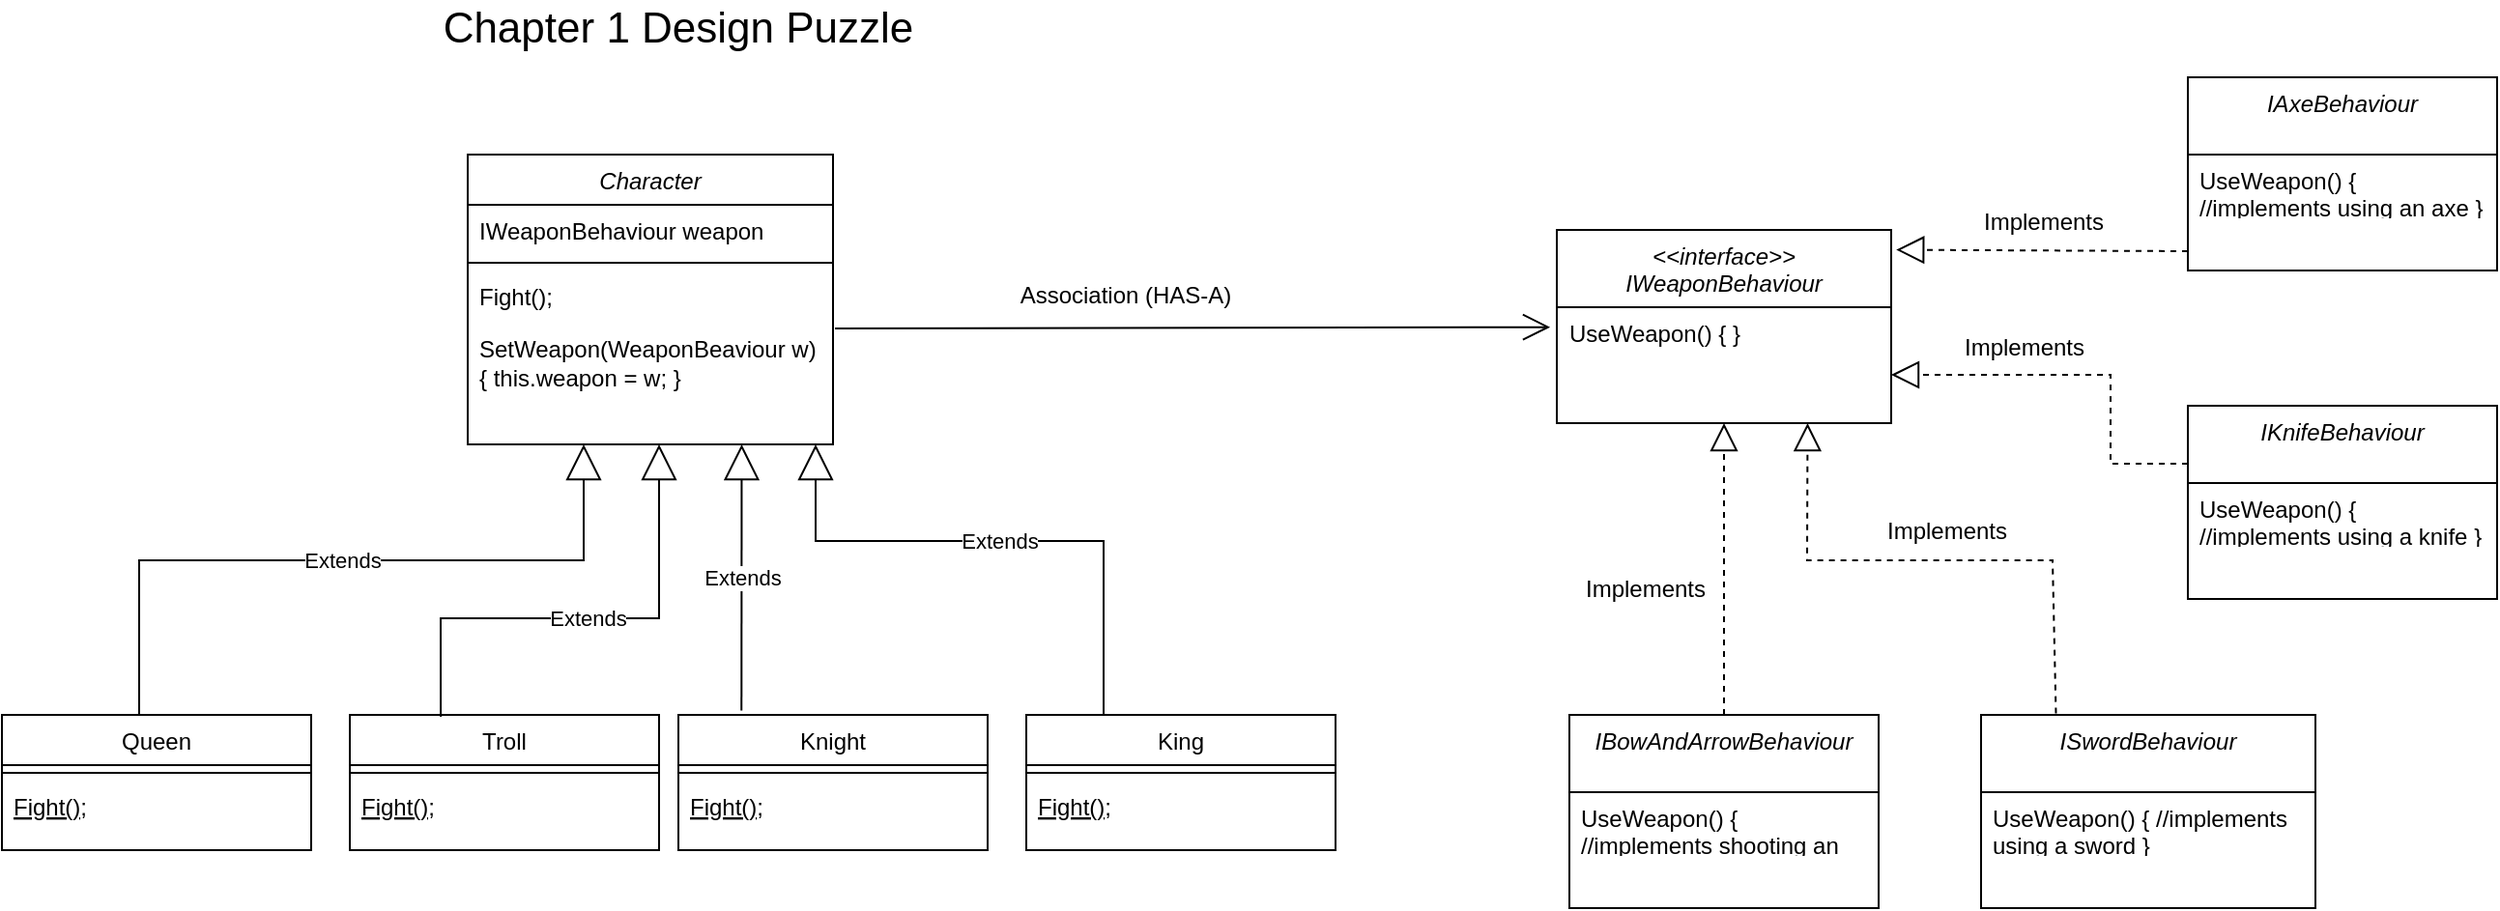 <mxfile version="21.8.2" type="github">
  <diagram id="C5RBs43oDa-KdzZeNtuy" name="Page-1">
    <mxGraphModel dx="995" dy="559" grid="1" gridSize="10" guides="1" tooltips="1" connect="1" arrows="1" fold="1" page="1" pageScale="1" pageWidth="827" pageHeight="1169" math="0" shadow="0">
      <root>
        <mxCell id="WIyWlLk6GJQsqaUBKTNV-0" />
        <mxCell id="WIyWlLk6GJQsqaUBKTNV-1" parent="WIyWlLk6GJQsqaUBKTNV-0" />
        <mxCell id="zkfFHV4jXpPFQw0GAbJ--0" value="Character" style="swimlane;fontStyle=2;align=center;verticalAlign=top;childLayout=stackLayout;horizontal=1;startSize=26;horizontalStack=0;resizeParent=1;resizeLast=0;collapsible=1;marginBottom=0;rounded=0;shadow=0;strokeWidth=1;" parent="WIyWlLk6GJQsqaUBKTNV-1" vertex="1">
          <mxGeometry x="310" y="110" width="189" height="150" as="geometry">
            <mxRectangle x="230" y="140" width="160" height="26" as="alternateBounds" />
          </mxGeometry>
        </mxCell>
        <mxCell id="zkfFHV4jXpPFQw0GAbJ--1" value="IWeaponBehaviour weapon" style="text;align=left;verticalAlign=top;spacingLeft=4;spacingRight=4;overflow=hidden;rotatable=0;points=[[0,0.5],[1,0.5]];portConstraint=eastwest;" parent="zkfFHV4jXpPFQw0GAbJ--0" vertex="1">
          <mxGeometry y="26" width="189" height="26" as="geometry" />
        </mxCell>
        <mxCell id="zkfFHV4jXpPFQw0GAbJ--4" value="" style="line;html=1;strokeWidth=1;align=left;verticalAlign=middle;spacingTop=-1;spacingLeft=3;spacingRight=3;rotatable=0;labelPosition=right;points=[];portConstraint=eastwest;" parent="zkfFHV4jXpPFQw0GAbJ--0" vertex="1">
          <mxGeometry y="52" width="189" height="8" as="geometry" />
        </mxCell>
        <mxCell id="zkfFHV4jXpPFQw0GAbJ--5" value="Fight();" style="text;align=left;verticalAlign=middle;spacingLeft=4;spacingRight=4;overflow=hidden;rotatable=0;points=[[0,0.5],[1,0.5]];portConstraint=eastwest;" parent="zkfFHV4jXpPFQw0GAbJ--0" vertex="1">
          <mxGeometry y="60" width="189" height="26" as="geometry" />
        </mxCell>
        <mxCell id="pXwG-B1TEFsc1sQAnf3e-55" value="SetWeapon(WeaponBeaviour w) { this.weapon = w; }" style="text;align=left;verticalAlign=middle;spacingLeft=4;spacingRight=4;overflow=hidden;rotatable=0;points=[[0,0.5],[1,0.5]];portConstraint=eastwest;whiteSpace=wrap;" vertex="1" parent="zkfFHV4jXpPFQw0GAbJ--0">
          <mxGeometry y="86" width="189" height="44" as="geometry" />
        </mxCell>
        <mxCell id="zkfFHV4jXpPFQw0GAbJ--6" value="Queen" style="swimlane;fontStyle=0;align=center;verticalAlign=top;childLayout=stackLayout;horizontal=1;startSize=26;horizontalStack=0;resizeParent=1;resizeLast=0;collapsible=1;marginBottom=0;rounded=0;shadow=0;strokeWidth=1;" parent="WIyWlLk6GJQsqaUBKTNV-1" vertex="1">
          <mxGeometry x="69" y="400" width="160" height="70" as="geometry">
            <mxRectangle x="130" y="380" width="160" height="26" as="alternateBounds" />
          </mxGeometry>
        </mxCell>
        <mxCell id="zkfFHV4jXpPFQw0GAbJ--9" value="" style="line;html=1;strokeWidth=1;align=left;verticalAlign=middle;spacingTop=-1;spacingLeft=3;spacingRight=3;rotatable=0;labelPosition=right;points=[];portConstraint=eastwest;" parent="zkfFHV4jXpPFQw0GAbJ--6" vertex="1">
          <mxGeometry y="26" width="160" height="8" as="geometry" />
        </mxCell>
        <mxCell id="zkfFHV4jXpPFQw0GAbJ--10" value="Fight();" style="text;align=left;verticalAlign=top;spacingLeft=4;spacingRight=4;overflow=hidden;rotatable=0;points=[[0,0.5],[1,0.5]];portConstraint=eastwest;fontStyle=4" parent="zkfFHV4jXpPFQw0GAbJ--6" vertex="1">
          <mxGeometry y="34" width="160" height="26" as="geometry" />
        </mxCell>
        <mxCell id="pXwG-B1TEFsc1sQAnf3e-7" value="King" style="swimlane;fontStyle=0;align=center;verticalAlign=top;childLayout=stackLayout;horizontal=1;startSize=26;horizontalStack=0;resizeParent=1;resizeLast=0;collapsible=1;marginBottom=0;rounded=0;shadow=0;strokeWidth=1;" vertex="1" parent="WIyWlLk6GJQsqaUBKTNV-1">
          <mxGeometry x="599" y="400" width="160" height="70" as="geometry">
            <mxRectangle x="130" y="380" width="160" height="26" as="alternateBounds" />
          </mxGeometry>
        </mxCell>
        <mxCell id="pXwG-B1TEFsc1sQAnf3e-30" value="Extends" style="endArrow=block;endSize=16;endFill=0;html=1;rounded=0;exitX=0.25;exitY=0;exitDx=0;exitDy=0;" edge="1" parent="pXwG-B1TEFsc1sQAnf3e-7" source="pXwG-B1TEFsc1sQAnf3e-7">
          <mxGeometry width="160" relative="1" as="geometry">
            <mxPoint x="41" y="10" as="sourcePoint" />
            <mxPoint x="-109" y="-140" as="targetPoint" />
            <Array as="points">
              <mxPoint x="40" y="-90" />
              <mxPoint x="-109" y="-90" />
            </Array>
          </mxGeometry>
        </mxCell>
        <mxCell id="pXwG-B1TEFsc1sQAnf3e-8" value="" style="line;html=1;strokeWidth=1;align=left;verticalAlign=middle;spacingTop=-1;spacingLeft=3;spacingRight=3;rotatable=0;labelPosition=right;points=[];portConstraint=eastwest;" vertex="1" parent="pXwG-B1TEFsc1sQAnf3e-7">
          <mxGeometry y="26" width="160" height="8" as="geometry" />
        </mxCell>
        <mxCell id="pXwG-B1TEFsc1sQAnf3e-9" value="Fight();" style="text;align=left;verticalAlign=top;spacingLeft=4;spacingRight=4;overflow=hidden;rotatable=0;points=[[0,0.5],[1,0.5]];portConstraint=eastwest;fontStyle=4" vertex="1" parent="pXwG-B1TEFsc1sQAnf3e-7">
          <mxGeometry y="34" width="160" height="26" as="geometry" />
        </mxCell>
        <mxCell id="pXwG-B1TEFsc1sQAnf3e-10" value="Troll" style="swimlane;fontStyle=0;align=center;verticalAlign=top;childLayout=stackLayout;horizontal=1;startSize=26;horizontalStack=0;resizeParent=1;resizeLast=0;collapsible=1;marginBottom=0;rounded=0;shadow=0;strokeWidth=1;" vertex="1" parent="WIyWlLk6GJQsqaUBKTNV-1">
          <mxGeometry x="249" y="400" width="160" height="70" as="geometry">
            <mxRectangle x="130" y="380" width="160" height="26" as="alternateBounds" />
          </mxGeometry>
        </mxCell>
        <mxCell id="pXwG-B1TEFsc1sQAnf3e-11" value="" style="line;html=1;strokeWidth=1;align=left;verticalAlign=middle;spacingTop=-1;spacingLeft=3;spacingRight=3;rotatable=0;labelPosition=right;points=[];portConstraint=eastwest;" vertex="1" parent="pXwG-B1TEFsc1sQAnf3e-10">
          <mxGeometry y="26" width="160" height="8" as="geometry" />
        </mxCell>
        <mxCell id="pXwG-B1TEFsc1sQAnf3e-12" value="Fight();" style="text;align=left;verticalAlign=top;spacingLeft=4;spacingRight=4;overflow=hidden;rotatable=0;points=[[0,0.5],[1,0.5]];portConstraint=eastwest;fontStyle=4" vertex="1" parent="pXwG-B1TEFsc1sQAnf3e-10">
          <mxGeometry y="34" width="160" height="26" as="geometry" />
        </mxCell>
        <mxCell id="pXwG-B1TEFsc1sQAnf3e-13" value="Knight" style="swimlane;fontStyle=0;align=center;verticalAlign=top;childLayout=stackLayout;horizontal=1;startSize=26;horizontalStack=0;resizeParent=1;resizeLast=0;collapsible=1;marginBottom=0;rounded=0;shadow=0;strokeWidth=1;" vertex="1" parent="WIyWlLk6GJQsqaUBKTNV-1">
          <mxGeometry x="419" y="400" width="160" height="70" as="geometry">
            <mxRectangle x="130" y="380" width="160" height="26" as="alternateBounds" />
          </mxGeometry>
        </mxCell>
        <mxCell id="pXwG-B1TEFsc1sQAnf3e-14" value="" style="line;html=1;strokeWidth=1;align=left;verticalAlign=middle;spacingTop=-1;spacingLeft=3;spacingRight=3;rotatable=0;labelPosition=right;points=[];portConstraint=eastwest;" vertex="1" parent="pXwG-B1TEFsc1sQAnf3e-13">
          <mxGeometry y="26" width="160" height="8" as="geometry" />
        </mxCell>
        <mxCell id="pXwG-B1TEFsc1sQAnf3e-15" value="Fight();" style="text;align=left;verticalAlign=top;spacingLeft=4;spacingRight=4;overflow=hidden;rotatable=0;points=[[0,0.5],[1,0.5]];portConstraint=eastwest;fontStyle=4" vertex="1" parent="pXwG-B1TEFsc1sQAnf3e-13">
          <mxGeometry y="34" width="160" height="26" as="geometry" />
        </mxCell>
        <mxCell id="pXwG-B1TEFsc1sQAnf3e-25" value="&lt;font style=&quot;font-size: 22px;&quot;&gt;Chapter 1 Design Puzzle&lt;/font&gt;" style="text;strokeColor=none;align=center;fillColor=none;html=1;verticalAlign=middle;whiteSpace=wrap;rounded=0;" vertex="1" parent="WIyWlLk6GJQsqaUBKTNV-1">
          <mxGeometry x="289" y="30" width="260" height="30" as="geometry" />
        </mxCell>
        <mxCell id="pXwG-B1TEFsc1sQAnf3e-27" value="Extends" style="endArrow=block;endSize=16;endFill=0;html=1;rounded=0;entryX=0.25;entryY=1;entryDx=0;entryDy=0;exitX=0.5;exitY=0;exitDx=0;exitDy=0;" edge="1" parent="WIyWlLk6GJQsqaUBKTNV-1">
          <mxGeometry width="160" relative="1" as="geometry">
            <mxPoint x="140" y="400" as="sourcePoint" />
            <mxPoint x="370" y="260" as="targetPoint" />
            <Array as="points">
              <mxPoint x="140" y="320" />
              <mxPoint x="370" y="320" />
            </Array>
          </mxGeometry>
        </mxCell>
        <mxCell id="pXwG-B1TEFsc1sQAnf3e-28" value="Extends" style="endArrow=block;endSize=16;endFill=0;html=1;rounded=0;entryX=0.25;entryY=1;entryDx=0;entryDy=0;exitX=0.294;exitY=0.014;exitDx=0;exitDy=0;exitPerimeter=0;" edge="1" parent="WIyWlLk6GJQsqaUBKTNV-1" source="pXwG-B1TEFsc1sQAnf3e-10">
          <mxGeometry width="160" relative="1" as="geometry">
            <mxPoint x="179" y="400" as="sourcePoint" />
            <mxPoint x="409" y="260" as="targetPoint" />
            <Array as="points">
              <mxPoint x="296" y="350" />
              <mxPoint x="409" y="350" />
            </Array>
          </mxGeometry>
        </mxCell>
        <mxCell id="pXwG-B1TEFsc1sQAnf3e-29" value="Extends" style="endArrow=block;endSize=16;endFill=0;html=1;rounded=0;entryX=0.75;entryY=1;entryDx=0;entryDy=0;exitX=0.204;exitY=-0.033;exitDx=0;exitDy=0;exitPerimeter=0;" edge="1" parent="WIyWlLk6GJQsqaUBKTNV-1" source="pXwG-B1TEFsc1sQAnf3e-13" target="zkfFHV4jXpPFQw0GAbJ--0">
          <mxGeometry width="160" relative="1" as="geometry">
            <mxPoint x="510" y="430" as="sourcePoint" />
            <mxPoint x="670" y="430" as="targetPoint" />
          </mxGeometry>
        </mxCell>
        <mxCell id="pXwG-B1TEFsc1sQAnf3e-33" value="IKnifeBehaviour" style="swimlane;fontStyle=2;align=center;verticalAlign=top;childLayout=stackLayout;horizontal=1;startSize=40;horizontalStack=0;resizeParent=1;resizeLast=0;collapsible=1;marginBottom=0;rounded=0;shadow=0;strokeWidth=1;" vertex="1" parent="WIyWlLk6GJQsqaUBKTNV-1">
          <mxGeometry x="1200" y="240" width="160" height="100" as="geometry">
            <mxRectangle x="230" y="140" width="160" height="26" as="alternateBounds" />
          </mxGeometry>
        </mxCell>
        <mxCell id="pXwG-B1TEFsc1sQAnf3e-47" value="" style="endArrow=block;dashed=1;endFill=0;endSize=12;html=1;rounded=0;entryX=1;entryY=0.75;entryDx=0;entryDy=0;" edge="1" parent="pXwG-B1TEFsc1sQAnf3e-33" target="pXwG-B1TEFsc1sQAnf3e-43">
          <mxGeometry width="160" relative="1" as="geometry">
            <mxPoint y="30" as="sourcePoint" />
            <mxPoint x="160" y="30" as="targetPoint" />
            <Array as="points">
              <mxPoint x="-40" y="30" />
              <mxPoint x="-40" y="-16" />
            </Array>
          </mxGeometry>
        </mxCell>
        <mxCell id="pXwG-B1TEFsc1sQAnf3e-36" value="UseWeapon() { //implements using a knife }" style="text;align=left;verticalAlign=top;spacingLeft=4;spacingRight=4;overflow=hidden;rotatable=0;points=[[0,0.5],[1,0.5]];portConstraint=eastwest;whiteSpace=wrap;" vertex="1" parent="pXwG-B1TEFsc1sQAnf3e-33">
          <mxGeometry y="40" width="160" height="30" as="geometry" />
        </mxCell>
        <mxCell id="pXwG-B1TEFsc1sQAnf3e-37" value="IBowAndArrowBehaviour" style="swimlane;fontStyle=2;align=center;verticalAlign=top;childLayout=stackLayout;horizontal=1;startSize=40;horizontalStack=0;resizeParent=1;resizeLast=0;collapsible=1;marginBottom=0;rounded=0;shadow=0;strokeWidth=1;" vertex="1" parent="WIyWlLk6GJQsqaUBKTNV-1">
          <mxGeometry x="880" y="400" width="160" height="100" as="geometry">
            <mxRectangle x="230" y="140" width="160" height="26" as="alternateBounds" />
          </mxGeometry>
        </mxCell>
        <mxCell id="pXwG-B1TEFsc1sQAnf3e-38" value="UseWeapon() { //implements shooting an arrow with a bow }" style="text;align=left;verticalAlign=top;spacingLeft=4;spacingRight=4;overflow=hidden;rotatable=0;points=[[0,0.5],[1,0.5]];portConstraint=eastwest;whiteSpace=wrap;" vertex="1" parent="pXwG-B1TEFsc1sQAnf3e-37">
          <mxGeometry y="40" width="160" height="30" as="geometry" />
        </mxCell>
        <mxCell id="pXwG-B1TEFsc1sQAnf3e-39" value="IAxeBehaviour" style="swimlane;fontStyle=2;align=center;verticalAlign=top;childLayout=stackLayout;horizontal=1;startSize=40;horizontalStack=0;resizeParent=1;resizeLast=0;collapsible=1;marginBottom=0;rounded=0;shadow=0;strokeWidth=1;" vertex="1" parent="WIyWlLk6GJQsqaUBKTNV-1">
          <mxGeometry x="1200" y="70" width="160" height="100" as="geometry">
            <mxRectangle x="230" y="140" width="160" height="26" as="alternateBounds" />
          </mxGeometry>
        </mxCell>
        <mxCell id="pXwG-B1TEFsc1sQAnf3e-40" value="UseWeapon() { //implements using an axe }" style="text;align=left;verticalAlign=top;spacingLeft=4;spacingRight=4;overflow=hidden;rotatable=0;points=[[0,0.5],[1,0.5]];portConstraint=eastwest;whiteSpace=wrap;" vertex="1" parent="pXwG-B1TEFsc1sQAnf3e-39">
          <mxGeometry y="40" width="160" height="30" as="geometry" />
        </mxCell>
        <mxCell id="pXwG-B1TEFsc1sQAnf3e-41" value="ISwordBehaviour" style="swimlane;fontStyle=2;align=center;verticalAlign=top;childLayout=stackLayout;horizontal=1;startSize=40;horizontalStack=0;resizeParent=1;resizeLast=0;collapsible=1;marginBottom=0;rounded=0;shadow=0;strokeWidth=1;" vertex="1" parent="WIyWlLk6GJQsqaUBKTNV-1">
          <mxGeometry x="1093" y="400" width="173" height="100" as="geometry">
            <mxRectangle x="230" y="140" width="160" height="26" as="alternateBounds" />
          </mxGeometry>
        </mxCell>
        <mxCell id="pXwG-B1TEFsc1sQAnf3e-42" value="UseWeapon() { //implements using a sword }" style="text;align=left;verticalAlign=top;spacingLeft=4;spacingRight=4;overflow=hidden;rotatable=0;points=[[0,0.5],[1,0.5]];portConstraint=eastwest;whiteSpace=wrap;" vertex="1" parent="pXwG-B1TEFsc1sQAnf3e-41">
          <mxGeometry y="40" width="173" height="30" as="geometry" />
        </mxCell>
        <mxCell id="pXwG-B1TEFsc1sQAnf3e-43" value="&lt;&lt;interface&gt;&gt;&#xa;IWeaponBehaviour" style="swimlane;fontStyle=2;align=center;verticalAlign=top;childLayout=stackLayout;horizontal=1;startSize=40;horizontalStack=0;resizeParent=1;resizeLast=0;collapsible=1;marginBottom=0;rounded=0;shadow=0;strokeWidth=1;" vertex="1" parent="WIyWlLk6GJQsqaUBKTNV-1">
          <mxGeometry x="873.5" y="149" width="173" height="100" as="geometry">
            <mxRectangle x="230" y="140" width="160" height="26" as="alternateBounds" />
          </mxGeometry>
        </mxCell>
        <mxCell id="pXwG-B1TEFsc1sQAnf3e-44" value="UseWeapon() { }" style="text;align=left;verticalAlign=top;spacingLeft=4;spacingRight=4;overflow=hidden;rotatable=0;points=[[0,0.5],[1,0.5]];portConstraint=eastwest;whiteSpace=wrap;" vertex="1" parent="pXwG-B1TEFsc1sQAnf3e-43">
          <mxGeometry y="40" width="173" height="30" as="geometry" />
        </mxCell>
        <mxCell id="pXwG-B1TEFsc1sQAnf3e-45" value="" style="endArrow=block;dashed=1;endFill=0;endSize=12;html=1;rounded=0;entryX=0.5;entryY=1;entryDx=0;entryDy=0;exitX=0.5;exitY=0;exitDx=0;exitDy=0;" edge="1" parent="WIyWlLk6GJQsqaUBKTNV-1" source="pXwG-B1TEFsc1sQAnf3e-37" target="pXwG-B1TEFsc1sQAnf3e-43">
          <mxGeometry width="160" relative="1" as="geometry">
            <mxPoint x="970" y="420" as="sourcePoint" />
            <mxPoint x="1130" y="420" as="targetPoint" />
          </mxGeometry>
        </mxCell>
        <mxCell id="pXwG-B1TEFsc1sQAnf3e-46" value="" style="endArrow=block;dashed=1;endFill=0;endSize=12;html=1;rounded=0;entryX=0.75;entryY=1;entryDx=0;entryDy=0;exitX=0.224;exitY=-0.007;exitDx=0;exitDy=0;exitPerimeter=0;" edge="1" parent="WIyWlLk6GJQsqaUBKTNV-1" source="pXwG-B1TEFsc1sQAnf3e-41" target="pXwG-B1TEFsc1sQAnf3e-43">
          <mxGeometry width="160" relative="1" as="geometry">
            <mxPoint x="1120" y="430" as="sourcePoint" />
            <mxPoint x="1280" y="430" as="targetPoint" />
            <Array as="points">
              <mxPoint x="1130" y="320" />
              <mxPoint x="1003" y="320" />
            </Array>
          </mxGeometry>
        </mxCell>
        <mxCell id="pXwG-B1TEFsc1sQAnf3e-48" value="" style="endArrow=block;dashed=1;endFill=0;endSize=12;html=1;rounded=0;entryX=1.015;entryY=0.103;entryDx=0;entryDy=0;entryPerimeter=0;" edge="1" parent="WIyWlLk6GJQsqaUBKTNV-1" target="pXwG-B1TEFsc1sQAnf3e-43">
          <mxGeometry width="160" relative="1" as="geometry">
            <mxPoint x="1200" y="160" as="sourcePoint" />
            <mxPoint x="1350" y="160" as="targetPoint" />
          </mxGeometry>
        </mxCell>
        <mxCell id="pXwG-B1TEFsc1sQAnf3e-49" value="" style="endArrow=open;endFill=1;endSize=12;html=1;rounded=0;entryX=-0.02;entryY=0.344;entryDx=0;entryDy=0;entryPerimeter=0;" edge="1" parent="WIyWlLk6GJQsqaUBKTNV-1" target="pXwG-B1TEFsc1sQAnf3e-44">
          <mxGeometry width="160" relative="1" as="geometry">
            <mxPoint x="500" y="200" as="sourcePoint" />
            <mxPoint x="870" y="190" as="targetPoint" />
          </mxGeometry>
        </mxCell>
        <mxCell id="pXwG-B1TEFsc1sQAnf3e-50" value="Association (HAS-A)" style="text;html=1;align=center;verticalAlign=middle;resizable=0;points=[];autosize=1;strokeColor=none;fillColor=none;" vertex="1" parent="WIyWlLk6GJQsqaUBKTNV-1">
          <mxGeometry x="585" y="168" width="130" height="30" as="geometry" />
        </mxCell>
        <mxCell id="pXwG-B1TEFsc1sQAnf3e-51" value="Implements" style="text;html=1;align=center;verticalAlign=middle;resizable=0;points=[];autosize=1;strokeColor=none;fillColor=none;" vertex="1" parent="WIyWlLk6GJQsqaUBKTNV-1">
          <mxGeometry x="1080" y="130" width="90" height="30" as="geometry" />
        </mxCell>
        <mxCell id="pXwG-B1TEFsc1sQAnf3e-52" value="Implements" style="text;html=1;align=center;verticalAlign=middle;resizable=0;points=[];autosize=1;strokeColor=none;fillColor=none;" vertex="1" parent="WIyWlLk6GJQsqaUBKTNV-1">
          <mxGeometry x="1070" y="195" width="90" height="30" as="geometry" />
        </mxCell>
        <mxCell id="pXwG-B1TEFsc1sQAnf3e-53" value="Implements" style="text;html=1;align=center;verticalAlign=middle;resizable=0;points=[];autosize=1;strokeColor=none;fillColor=none;" vertex="1" parent="WIyWlLk6GJQsqaUBKTNV-1">
          <mxGeometry x="1030" y="290" width="90" height="30" as="geometry" />
        </mxCell>
        <mxCell id="pXwG-B1TEFsc1sQAnf3e-54" value="Implements" style="text;html=1;align=center;verticalAlign=middle;resizable=0;points=[];autosize=1;strokeColor=none;fillColor=none;" vertex="1" parent="WIyWlLk6GJQsqaUBKTNV-1">
          <mxGeometry x="873.5" y="320" width="90" height="30" as="geometry" />
        </mxCell>
      </root>
    </mxGraphModel>
  </diagram>
</mxfile>
